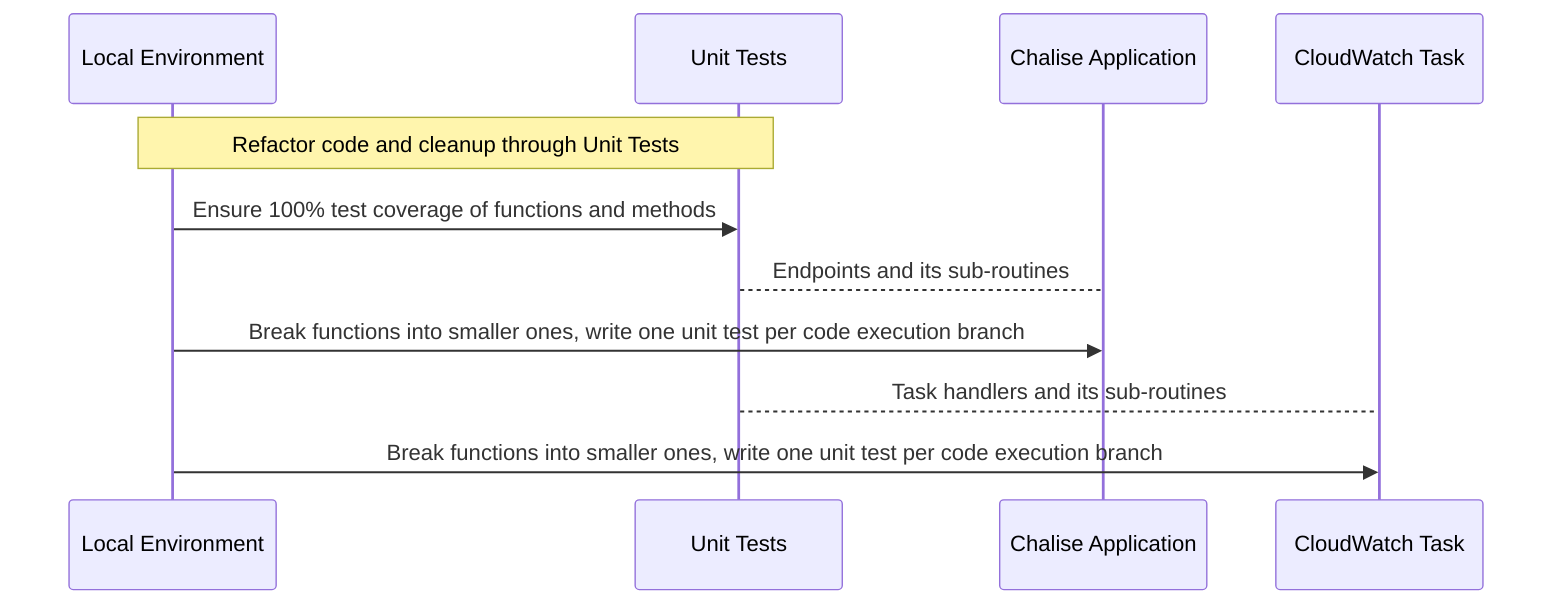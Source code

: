 sequenceDiagram
    participant DEV as Local Environment
    participant UNIT as Unit Tests
    participant WEB as Chalise Application
    participant TASK as CloudWatch Task
    Note over DEV,UNIT: Refactor code and cleanup through Unit Tests
    DEV->>UNIT: Ensure 100% test coverage of functions and methods
    UNIT-->WEB: Endpoints and its sub-routines
    DEV->>WEB: Break functions into smaller ones, write one unit test per code execution branch
    UNIT-->TASK: Task handlers and its sub-routines
    DEV->>TASK: Break functions into smaller ones, write one unit test per code execution branch